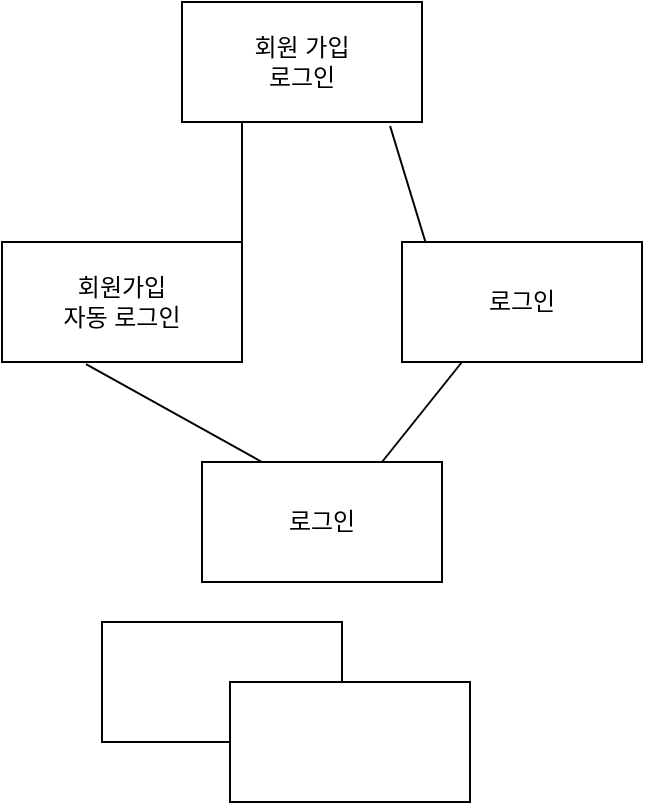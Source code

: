 <mxfile version="20.5.3" type="device"><diagram id="m9-X4acT5jgZFxhdfK-9" name="페이지-1"><mxGraphModel dx="1422" dy="794" grid="1" gridSize="10" guides="1" tooltips="1" connect="1" arrows="1" fold="1" page="1" pageScale="1" pageWidth="827" pageHeight="1169" math="0" shadow="0"><root><mxCell id="0"/><mxCell id="1" parent="0"/><mxCell id="zAsZSR4Eeyrv9fdYN-AW-1" value="회원 가입&lt;br&gt;로그인" style="rounded=0;whiteSpace=wrap;html=1;" vertex="1" parent="1"><mxGeometry x="330" y="120" width="120" height="60" as="geometry"/></mxCell><mxCell id="zAsZSR4Eeyrv9fdYN-AW-2" value="" style="endArrow=none;html=1;rounded=0;entryX=0.25;entryY=1;entryDx=0;entryDy=0;exitX=1;exitY=0;exitDx=0;exitDy=0;" edge="1" parent="1" source="zAsZSR4Eeyrv9fdYN-AW-5" target="zAsZSR4Eeyrv9fdYN-AW-1"><mxGeometry width="50" height="50" relative="1" as="geometry"><mxPoint x="350" y="230" as="sourcePoint"/><mxPoint x="440" y="280" as="targetPoint"/></mxGeometry></mxCell><mxCell id="zAsZSR4Eeyrv9fdYN-AW-3" value="" style="endArrow=none;html=1;rounded=0;entryX=0.25;entryY=1;entryDx=0;entryDy=0;exitX=0.867;exitY=1.033;exitDx=0;exitDy=0;exitPerimeter=0;" edge="1" parent="1" source="zAsZSR4Eeyrv9fdYN-AW-1" target="zAsZSR4Eeyrv9fdYN-AW-4"><mxGeometry width="50" height="50" relative="1" as="geometry"><mxPoint x="409" y="230" as="sourcePoint"/><mxPoint x="409" y="180" as="targetPoint"/></mxGeometry></mxCell><mxCell id="zAsZSR4Eeyrv9fdYN-AW-4" value="로그인" style="rounded=0;whiteSpace=wrap;html=1;" vertex="1" parent="1"><mxGeometry x="440" y="240" width="120" height="60" as="geometry"/></mxCell><mxCell id="zAsZSR4Eeyrv9fdYN-AW-5" value="회원가입&lt;br&gt;자동 로그인" style="rounded=0;whiteSpace=wrap;html=1;" vertex="1" parent="1"><mxGeometry x="240" y="240" width="120" height="60" as="geometry"/></mxCell><mxCell id="zAsZSR4Eeyrv9fdYN-AW-6" value="로그인" style="rounded=0;whiteSpace=wrap;html=1;" vertex="1" parent="1"><mxGeometry x="340" y="350" width="120" height="60" as="geometry"/></mxCell><mxCell id="zAsZSR4Eeyrv9fdYN-AW-10" value="" style="endArrow=none;html=1;rounded=0;exitX=0.25;exitY=0;exitDx=0;exitDy=0;entryX=0.35;entryY=1.017;entryDx=0;entryDy=0;entryPerimeter=0;" edge="1" parent="1" source="zAsZSR4Eeyrv9fdYN-AW-6" target="zAsZSR4Eeyrv9fdYN-AW-5"><mxGeometry width="50" height="50" relative="1" as="geometry"><mxPoint x="290" y="350" as="sourcePoint"/><mxPoint x="340" y="300" as="targetPoint"/></mxGeometry></mxCell><mxCell id="zAsZSR4Eeyrv9fdYN-AW-11" value="" style="endArrow=none;html=1;rounded=0;entryX=0.25;entryY=1;entryDx=0;entryDy=0;exitX=0.75;exitY=0;exitDx=0;exitDy=0;" edge="1" parent="1" source="zAsZSR4Eeyrv9fdYN-AW-6" target="zAsZSR4Eeyrv9fdYN-AW-4"><mxGeometry width="50" height="50" relative="1" as="geometry"><mxPoint x="410" y="330" as="sourcePoint"/><mxPoint x="460" y="280" as="targetPoint"/></mxGeometry></mxCell><mxCell id="zAsZSR4Eeyrv9fdYN-AW-13" value="" style="rounded=0;whiteSpace=wrap;html=1;" vertex="1" parent="1"><mxGeometry x="290" y="430" width="120" height="60" as="geometry"/></mxCell><mxCell id="zAsZSR4Eeyrv9fdYN-AW-14" value="" style="rounded=0;whiteSpace=wrap;html=1;" vertex="1" parent="1"><mxGeometry x="354" y="460" width="120" height="60" as="geometry"/></mxCell></root></mxGraphModel></diagram></mxfile>